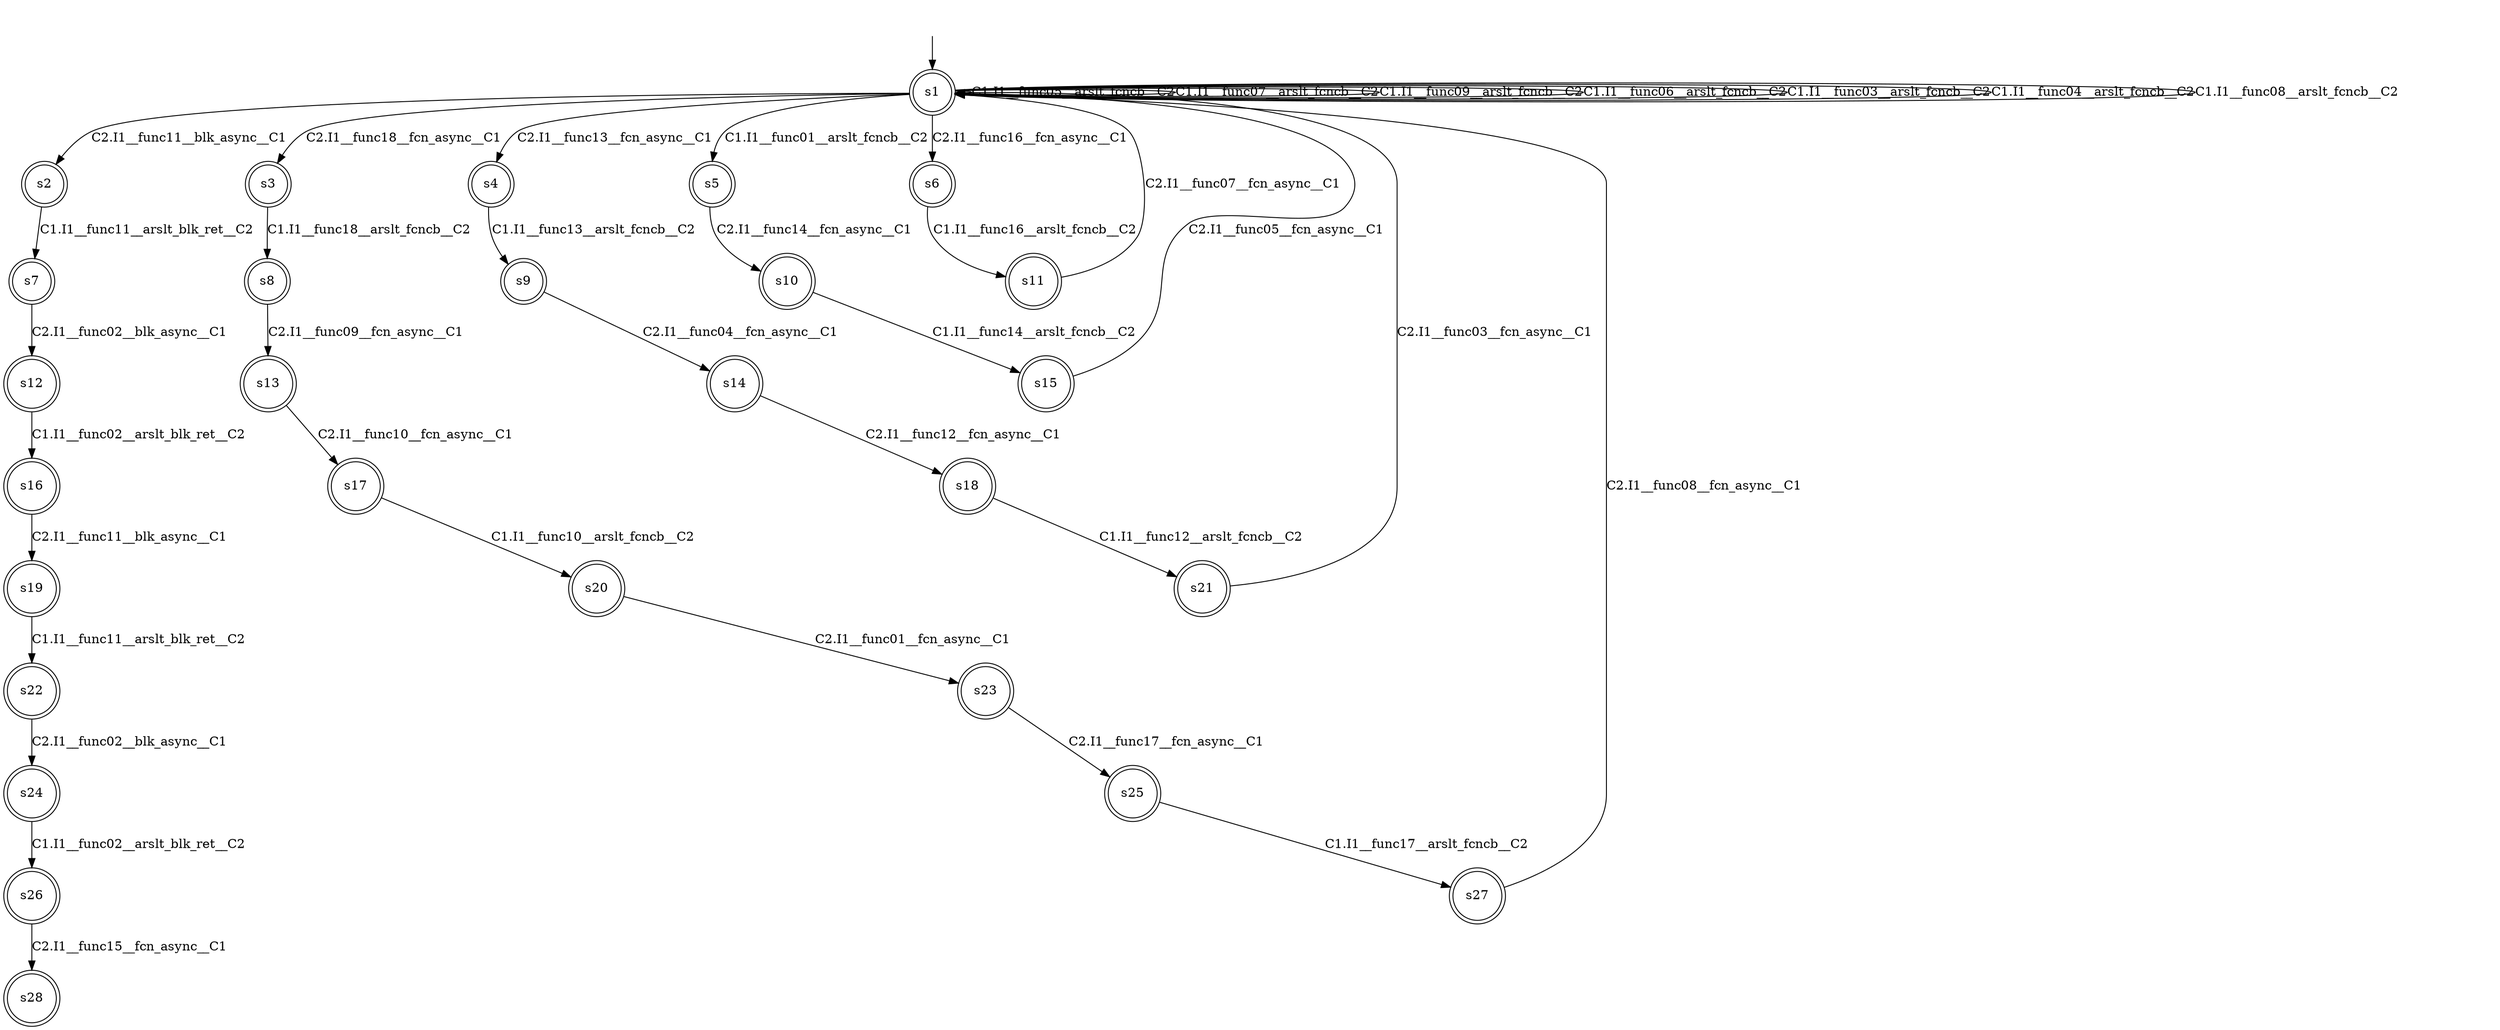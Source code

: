 digraph automaton {
	1 [label=<s1> shape="doublecircle"];
	2 [label=<s2> shape="doublecircle"];
	3 [label=<s3> shape="doublecircle"];
	4 [label=<s4> shape="doublecircle"];
	5 [label=<s5> shape="doublecircle"];
	6 [label=<s6> shape="doublecircle"];
	7 [label=<s7> shape="doublecircle"];
	8 [label=<s8> shape="doublecircle"];
	9 [label=<s9> shape="doublecircle"];
	10 [label=<s10> shape="doublecircle"];
	11 [label=<s11> shape="doublecircle"];
	12 [label=<s12> shape="doublecircle"];
	13 [label=<s13> shape="doublecircle"];
	14 [label=<s14> shape="doublecircle"];
	15 [label=<s15> shape="doublecircle"];
	16 [label=<s16> shape="doublecircle"];
	17 [label=<s17> shape="doublecircle"];
	18 [label=<s18> shape="doublecircle"];
	19 [label=<s19> shape="doublecircle"];
	20 [label=<s20> shape="doublecircle"];
	21 [label=<s21> shape="doublecircle"];
	22 [label=<s22> shape="doublecircle"];
	23 [label=<s23> shape="doublecircle"];
	24 [label=<s24> shape="doublecircle"];
	25 [label=<s25> shape="doublecircle"];
	26 [label=<s26> shape="doublecircle"];
	27 [label=<s27> shape="doublecircle"];
	28 [label=<s28> shape="doublecircle"];
	__init1 [label=<> shape="none"];
	__init1 -> 1;
	1 -> 2 [label=<C2.I1__func11__blk_async__C1> id="1-0-2"];
	1 -> 3 [label=<C2.I1__func18__fcn_async__C1> id="1-1-3"];
	1 -> 4 [label=<C2.I1__func13__fcn_async__C1> id="1-2-4"];
	1 -> 1 [label=<C1.I1__func05__arslt_fcncb__C2> id="1-3-1"];
	1 -> 1 [label=<C1.I1__func07__arslt_fcncb__C2> id="1-4-1"];
	1 -> 1 [label=<C1.I1__func09__arslt_fcncb__C2> id="1-5-1"];
	1 -> 1 [label=<C1.I1__func06__arslt_fcncb__C2> id="1-6-1"];
	1 -> 1 [label=<C1.I1__func03__arslt_fcncb__C2> id="1-7-1"];
	1 -> 1 [label=<C1.I1__func04__arslt_fcncb__C2> id="1-8-1"];
	1 -> 5 [label=<C1.I1__func01__arslt_fcncb__C2> id="1-9-5"];
	1 -> 1 [label=<C1.I1__func08__arslt_fcncb__C2> id="1-10-1"];
	1 -> 6 [label=<C2.I1__func16__fcn_async__C1> id="1-11-6"];
	2 -> 7 [label=<C1.I1__func11__arslt_blk_ret__C2> id="2-0-7"];
	3 -> 8 [label=<C1.I1__func18__arslt_fcncb__C2> id="3-0-8"];
	4 -> 9 [label=<C1.I1__func13__arslt_fcncb__C2> id="4-0-9"];
	5 -> 10 [label=<C2.I1__func14__fcn_async__C1> id="5-0-10"];
	6 -> 11 [label=<C1.I1__func16__arslt_fcncb__C2> id="6-0-11"];
	7 -> 12 [label=<C2.I1__func02__blk_async__C1> id="7-0-12"];
	8 -> 13 [label=<C2.I1__func09__fcn_async__C1> id="8-0-13"];
	9 -> 14 [label=<C2.I1__func04__fcn_async__C1> id="9-0-14"];
	10 -> 15 [label=<C1.I1__func14__arslt_fcncb__C2> id="10-0-15"];
	11 -> 1 [label=<C2.I1__func07__fcn_async__C1> id="11-0-1"];
	12 -> 16 [label=<C1.I1__func02__arslt_blk_ret__C2> id="12-0-16"];
	13 -> 17 [label=<C2.I1__func10__fcn_async__C1> id="13-0-17"];
	14 -> 18 [label=<C2.I1__func12__fcn_async__C1> id="14-0-18"];
	15 -> 1 [label=<C2.I1__func05__fcn_async__C1> id="15-0-1"];
	16 -> 19 [label=<C2.I1__func11__blk_async__C1> id="16-0-19"];
	17 -> 20 [label=<C1.I1__func10__arslt_fcncb__C2> id="17-0-20"];
	18 -> 21 [label=<C1.I1__func12__arslt_fcncb__C2> id="18-0-21"];
	19 -> 22 [label=<C1.I1__func11__arslt_blk_ret__C2> id="19-0-22"];
	20 -> 23 [label=<C2.I1__func01__fcn_async__C1> id="20-0-23"];
	21 -> 1 [label=<C2.I1__func03__fcn_async__C1> id="21-0-1"];
	22 -> 24 [label=<C2.I1__func02__blk_async__C1> id="22-0-24"];
	23 -> 25 [label=<C2.I1__func17__fcn_async__C1> id="23-0-25"];
	24 -> 26 [label=<C1.I1__func02__arslt_blk_ret__C2> id="24-0-26"];
	25 -> 27 [label=<C1.I1__func17__arslt_fcncb__C2> id="25-0-27"];
	26 -> 28 [label=<C2.I1__func15__fcn_async__C1> id="26-0-28"];
	27 -> 1 [label=<C2.I1__func08__fcn_async__C1> id="27-0-1"];
}
